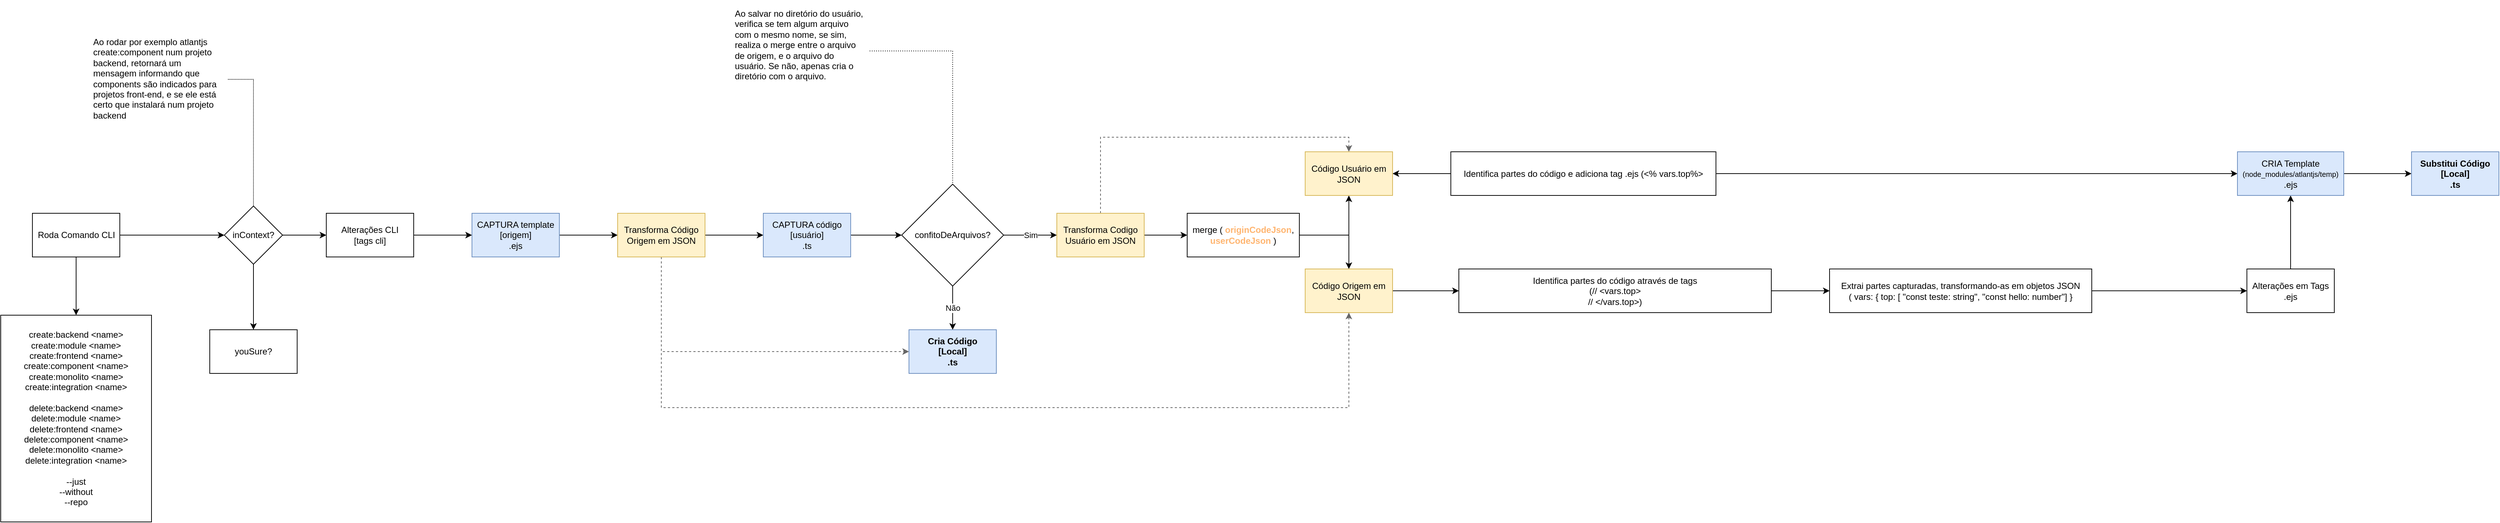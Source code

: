 <mxfile version="20.2.0" type="github">
  <diagram id="BnmF_AK0YvOshNtcrw-g" name="Página-1">
    <mxGraphModel dx="3195" dy="1173" grid="0" gridSize="10" guides="1" tooltips="1" connect="1" arrows="1" fold="1" page="0" pageScale="1" pageWidth="827" pageHeight="1169" math="0" shadow="0">
      <root>
        <mxCell id="0" />
        <mxCell id="1" parent="0" />
        <mxCell id="cyFt_1vXVeOcTQ0V9GpX-9" value="" style="edgeStyle=orthogonalEdgeStyle;rounded=0;orthogonalLoop=1;jettySize=auto;html=1;" edge="1" parent="1" source="cyFt_1vXVeOcTQ0V9GpX-1" target="cyFt_1vXVeOcTQ0V9GpX-8">
          <mxGeometry relative="1" as="geometry" />
        </mxCell>
        <mxCell id="cyFt_1vXVeOcTQ0V9GpX-63" style="edgeStyle=orthogonalEdgeStyle;rounded=0;orthogonalLoop=1;jettySize=auto;html=1;exitX=1;exitY=0.5;exitDx=0;exitDy=0;entryX=0.5;entryY=1;entryDx=0;entryDy=0;fontSize=10;startArrow=none;startFill=0;endArrow=classic;endFill=1;strokeWidth=1;" edge="1" parent="1" source="cyFt_1vXVeOcTQ0V9GpX-1" target="cyFt_1vXVeOcTQ0V9GpX-61">
          <mxGeometry relative="1" as="geometry" />
        </mxCell>
        <mxCell id="cyFt_1vXVeOcTQ0V9GpX-1" value="merge ( &lt;b&gt;&lt;font color=&quot;#ffb570&quot;&gt;originCodeJson&lt;/font&gt;&lt;/b&gt;, &lt;b&gt;&lt;font color=&quot;#ffb570&quot;&gt;userCodeJson&lt;/font&gt;&lt;/b&gt; )" style="rounded=0;whiteSpace=wrap;html=1;" vertex="1" parent="1">
          <mxGeometry x="813" y="46" width="154" height="60" as="geometry" />
        </mxCell>
        <mxCell id="cyFt_1vXVeOcTQ0V9GpX-60" style="edgeStyle=orthogonalEdgeStyle;rounded=0;orthogonalLoop=1;jettySize=auto;html=1;exitX=1;exitY=0.5;exitDx=0;exitDy=0;fontSize=10;startArrow=none;startFill=0;endArrow=classic;endFill=1;strokeWidth=1;" edge="1" parent="1" source="cyFt_1vXVeOcTQ0V9GpX-2" target="cyFt_1vXVeOcTQ0V9GpX-1">
          <mxGeometry relative="1" as="geometry" />
        </mxCell>
        <mxCell id="cyFt_1vXVeOcTQ0V9GpX-65" style="edgeStyle=orthogonalEdgeStyle;rounded=0;orthogonalLoop=1;jettySize=auto;html=1;exitX=0.5;exitY=0;exitDx=0;exitDy=0;entryX=0.5;entryY=0;entryDx=0;entryDy=0;fontSize=10;startArrow=none;startFill=0;endArrow=classic;endFill=1;strokeWidth=1;dashed=1;fillColor=#f5f5f5;strokeColor=#666666;" edge="1" parent="1" source="cyFt_1vXVeOcTQ0V9GpX-2" target="cyFt_1vXVeOcTQ0V9GpX-61">
          <mxGeometry relative="1" as="geometry" />
        </mxCell>
        <mxCell id="cyFt_1vXVeOcTQ0V9GpX-2" value="Transforma Codigo Usuário em JSON&lt;br&gt;" style="whiteSpace=wrap;html=1;rounded=0;fillColor=#fff2cc;strokeColor=#d6b656;" vertex="1" parent="1">
          <mxGeometry x="634" y="46" width="120" height="60" as="geometry" />
        </mxCell>
        <mxCell id="cyFt_1vXVeOcTQ0V9GpX-7" value="" style="edgeStyle=orthogonalEdgeStyle;rounded=0;orthogonalLoop=1;jettySize=auto;html=1;strokeWidth=1;" edge="1" parent="1" source="cyFt_1vXVeOcTQ0V9GpX-4" target="cyFt_1vXVeOcTQ0V9GpX-6">
          <mxGeometry relative="1" as="geometry" />
        </mxCell>
        <mxCell id="cyFt_1vXVeOcTQ0V9GpX-62" value="" style="edgeStyle=orthogonalEdgeStyle;rounded=0;orthogonalLoop=1;jettySize=auto;html=1;fontSize=10;startArrow=none;startFill=0;endArrow=classic;endFill=1;strokeWidth=1;" edge="1" parent="1" source="cyFt_1vXVeOcTQ0V9GpX-4" target="cyFt_1vXVeOcTQ0V9GpX-61">
          <mxGeometry relative="1" as="geometry" />
        </mxCell>
        <mxCell id="cyFt_1vXVeOcTQ0V9GpX-4" value="Identifica partes do código e adiciona tag .ejs (&amp;lt;% vars.top%&amp;gt;" style="whiteSpace=wrap;html=1;rounded=0;" vertex="1" parent="1">
          <mxGeometry x="1175" y="-38.5" width="364" height="60" as="geometry" />
        </mxCell>
        <mxCell id="cyFt_1vXVeOcTQ0V9GpX-32" style="edgeStyle=orthogonalEdgeStyle;rounded=0;orthogonalLoop=1;jettySize=auto;html=1;exitX=0.5;exitY=1;exitDx=0;exitDy=0;entryX=0.5;entryY=0;entryDx=0;entryDy=0;startArrow=classic;startFill=1;endArrow=none;endFill=0;" edge="1" parent="1" source="cyFt_1vXVeOcTQ0V9GpX-6" target="cyFt_1vXVeOcTQ0V9GpX-29">
          <mxGeometry relative="1" as="geometry" />
        </mxCell>
        <mxCell id="cyFt_1vXVeOcTQ0V9GpX-37" value="" style="edgeStyle=orthogonalEdgeStyle;rounded=0;orthogonalLoop=1;jettySize=auto;html=1;startArrow=none;startFill=0;endArrow=classic;endFill=1;strokeWidth=1;" edge="1" parent="1" source="cyFt_1vXVeOcTQ0V9GpX-6" target="cyFt_1vXVeOcTQ0V9GpX-36">
          <mxGeometry relative="1" as="geometry" />
        </mxCell>
        <mxCell id="cyFt_1vXVeOcTQ0V9GpX-6" value="CRIA Template&lt;br&gt;&lt;font style=&quot;font-size: 10px;&quot;&gt;(node_modules/atlantjs/temp)&lt;/font&gt;&lt;br&gt;.ejs" style="whiteSpace=wrap;html=1;rounded=0;fillColor=#dae8fc;strokeColor=#6c8ebf;" vertex="1" parent="1">
          <mxGeometry x="2255" y="-38.5" width="146" height="60" as="geometry" />
        </mxCell>
        <mxCell id="cyFt_1vXVeOcTQ0V9GpX-11" value="" style="edgeStyle=orthogonalEdgeStyle;rounded=0;orthogonalLoop=1;jettySize=auto;html=1;strokeWidth=1;" edge="1" parent="1" source="cyFt_1vXVeOcTQ0V9GpX-8" target="cyFt_1vXVeOcTQ0V9GpX-10">
          <mxGeometry relative="1" as="geometry" />
        </mxCell>
        <mxCell id="cyFt_1vXVeOcTQ0V9GpX-8" value="Código Origem em JSON" style="whiteSpace=wrap;html=1;rounded=0;fillColor=#fff2cc;strokeColor=#d6b656;" vertex="1" parent="1">
          <mxGeometry x="975" y="122.5" width="120" height="60" as="geometry" />
        </mxCell>
        <mxCell id="cyFt_1vXVeOcTQ0V9GpX-13" value="" style="edgeStyle=orthogonalEdgeStyle;rounded=0;orthogonalLoop=1;jettySize=auto;html=1;strokeWidth=1;" edge="1" parent="1" source="cyFt_1vXVeOcTQ0V9GpX-10" target="cyFt_1vXVeOcTQ0V9GpX-12">
          <mxGeometry relative="1" as="geometry" />
        </mxCell>
        <mxCell id="cyFt_1vXVeOcTQ0V9GpX-10" value="Identifica partes do código através de tags &lt;br&gt;(// &amp;lt;vars.top&amp;gt;&lt;br&gt;// &amp;lt;/vars.top&amp;gt;)" style="whiteSpace=wrap;html=1;rounded=0;" vertex="1" parent="1">
          <mxGeometry x="1186" y="122.5" width="429" height="60" as="geometry" />
        </mxCell>
        <mxCell id="cyFt_1vXVeOcTQ0V9GpX-30" value="" style="edgeStyle=orthogonalEdgeStyle;rounded=0;orthogonalLoop=1;jettySize=auto;html=1;strokeWidth=1;" edge="1" parent="1" source="cyFt_1vXVeOcTQ0V9GpX-12" target="cyFt_1vXVeOcTQ0V9GpX-29">
          <mxGeometry relative="1" as="geometry" />
        </mxCell>
        <mxCell id="cyFt_1vXVeOcTQ0V9GpX-12" value="Extrai partes capturadas, transformando-as em objetos JSON&lt;br&gt;( vars: { top: [ &quot;const teste: string&quot;, &quot;const hello: number&quot;] }" style="whiteSpace=wrap;html=1;rounded=0;" vertex="1" parent="1">
          <mxGeometry x="1695" y="122.5" width="360" height="60" as="geometry" />
        </mxCell>
        <mxCell id="cyFt_1vXVeOcTQ0V9GpX-22" value="" style="edgeStyle=orthogonalEdgeStyle;rounded=0;orthogonalLoop=1;jettySize=auto;html=1;" edge="1" parent="1" source="cyFt_1vXVeOcTQ0V9GpX-17" target="cyFt_1vXVeOcTQ0V9GpX-21">
          <mxGeometry relative="1" as="geometry" />
        </mxCell>
        <mxCell id="cyFt_1vXVeOcTQ0V9GpX-51" value="" style="edgeStyle=orthogonalEdgeStyle;rounded=0;orthogonalLoop=1;jettySize=auto;html=1;fontSize=12;startArrow=classic;startFill=1;endArrow=none;endFill=0;strokeWidth=1;" edge="1" parent="1" source="cyFt_1vXVeOcTQ0V9GpX-17" target="cyFt_1vXVeOcTQ0V9GpX-50">
          <mxGeometry relative="1" as="geometry" />
        </mxCell>
        <mxCell id="cyFt_1vXVeOcTQ0V9GpX-55" style="edgeStyle=orthogonalEdgeStyle;rounded=0;orthogonalLoop=1;jettySize=auto;html=1;exitX=0.5;exitY=1;exitDx=0;exitDy=0;entryX=0;entryY=0.5;entryDx=0;entryDy=0;fontSize=12;startArrow=none;startFill=0;endArrow=classic;endFill=1;strokeWidth=1;dashed=1;fillColor=#f5f5f5;strokeColor=#666666;" edge="1" parent="1" source="cyFt_1vXVeOcTQ0V9GpX-17" target="cyFt_1vXVeOcTQ0V9GpX-25">
          <mxGeometry relative="1" as="geometry" />
        </mxCell>
        <mxCell id="cyFt_1vXVeOcTQ0V9GpX-64" style="edgeStyle=orthogonalEdgeStyle;rounded=0;orthogonalLoop=1;jettySize=auto;html=1;exitX=0.5;exitY=1;exitDx=0;exitDy=0;entryX=0.5;entryY=1;entryDx=0;entryDy=0;fontSize=10;startArrow=none;startFill=0;endArrow=classic;endFill=1;strokeWidth=1;dashed=1;fillColor=#f5f5f5;strokeColor=#666666;" edge="1" parent="1" source="cyFt_1vXVeOcTQ0V9GpX-17" target="cyFt_1vXVeOcTQ0V9GpX-8">
          <mxGeometry relative="1" as="geometry">
            <Array as="points">
              <mxPoint x="91" y="313" />
              <mxPoint x="1035" y="313" />
            </Array>
          </mxGeometry>
        </mxCell>
        <mxCell id="cyFt_1vXVeOcTQ0V9GpX-17" value="Transforma Código Origem em JSON" style="whiteSpace=wrap;html=1;rounded=0;fillColor=#fff2cc;strokeColor=#d6b656;" vertex="1" parent="1">
          <mxGeometry x="31" y="46" width="120" height="60" as="geometry" />
        </mxCell>
        <mxCell id="cyFt_1vXVeOcTQ0V9GpX-24" value="" style="edgeStyle=orthogonalEdgeStyle;rounded=0;orthogonalLoop=1;jettySize=auto;html=1;" edge="1" parent="1" source="cyFt_1vXVeOcTQ0V9GpX-21" target="cyFt_1vXVeOcTQ0V9GpX-23">
          <mxGeometry relative="1" as="geometry" />
        </mxCell>
        <mxCell id="cyFt_1vXVeOcTQ0V9GpX-21" value="CAPTURA código&lt;br&gt;[usuário]&lt;br&gt;.ts" style="whiteSpace=wrap;html=1;rounded=0;fillColor=#dae8fc;strokeColor=#6c8ebf;" vertex="1" parent="1">
          <mxGeometry x="231" y="46" width="120" height="60" as="geometry" />
        </mxCell>
        <mxCell id="cyFt_1vXVeOcTQ0V9GpX-26" value="Não" style="edgeStyle=orthogonalEdgeStyle;rounded=0;orthogonalLoop=1;jettySize=auto;html=1;" edge="1" parent="1" source="cyFt_1vXVeOcTQ0V9GpX-23" target="cyFt_1vXVeOcTQ0V9GpX-25">
          <mxGeometry relative="1" as="geometry" />
        </mxCell>
        <mxCell id="cyFt_1vXVeOcTQ0V9GpX-28" value="Sim" style="edgeStyle=orthogonalEdgeStyle;rounded=0;orthogonalLoop=1;jettySize=auto;html=1;" edge="1" parent="1" source="cyFt_1vXVeOcTQ0V9GpX-23" target="cyFt_1vXVeOcTQ0V9GpX-2">
          <mxGeometry relative="1" as="geometry">
            <mxPoint x="591" y="76" as="targetPoint" />
          </mxGeometry>
        </mxCell>
        <mxCell id="cyFt_1vXVeOcTQ0V9GpX-23" value="confitoDeArquivos?" style="rhombus;whiteSpace=wrap;html=1;rounded=0;" vertex="1" parent="1">
          <mxGeometry x="421" y="6" width="140" height="140" as="geometry" />
        </mxCell>
        <mxCell id="cyFt_1vXVeOcTQ0V9GpX-25" value="Cria Código&lt;br&gt;[Local]&lt;br&gt;.ts" style="whiteSpace=wrap;html=1;rounded=0;fillColor=#dae8fc;strokeColor=#6c8ebf;fontStyle=1" vertex="1" parent="1">
          <mxGeometry x="431" y="206" width="120" height="60" as="geometry" />
        </mxCell>
        <mxCell id="cyFt_1vXVeOcTQ0V9GpX-29" value="Alterações em Tags .ejs" style="whiteSpace=wrap;html=1;rounded=0;" vertex="1" parent="1">
          <mxGeometry x="2268" y="122.5" width="120" height="60" as="geometry" />
        </mxCell>
        <mxCell id="cyFt_1vXVeOcTQ0V9GpX-36" value="Substitui Código&lt;br&gt;[Local]&lt;br&gt;.ts" style="whiteSpace=wrap;html=1;rounded=0;fillColor=#dae8fc;strokeColor=#6c8ebf;fontStyle=1" vertex="1" parent="1">
          <mxGeometry x="2494" y="-38.5" width="120" height="60" as="geometry" />
        </mxCell>
        <mxCell id="cyFt_1vXVeOcTQ0V9GpX-41" style="edgeStyle=orthogonalEdgeStyle;rounded=0;orthogonalLoop=1;jettySize=auto;html=1;exitX=1;exitY=0.5;exitDx=0;exitDy=0;dashed=1;startArrow=none;startFill=0;endArrow=none;endFill=0;strokeWidth=1;dashPattern=1 2;" edge="1" parent="1" source="cyFt_1vXVeOcTQ0V9GpX-40" target="cyFt_1vXVeOcTQ0V9GpX-23">
          <mxGeometry relative="1" as="geometry" />
        </mxCell>
        <mxCell id="cyFt_1vXVeOcTQ0V9GpX-40" value="&lt;p style=&quot;line-height: 1.2;&quot;&gt;&lt;/p&gt;&lt;p&gt;&lt;span style=&quot;background-color: initial; font-weight: normal; line-height: 1;&quot;&gt;&lt;font style=&quot;font-size: 12px;&quot;&gt;Ao salvar no diretório do usuário, verifica se tem algum arquivo com o mesmo nome, se sim, realiza o merge entre o arquivo de origem, e o arquivo do usuário. Se não, apenas cria o diretório com o arquivo.&lt;/font&gt;&lt;/span&gt;&lt;/p&gt;&lt;p&gt;&lt;/p&gt;" style="text;html=1;strokeColor=none;fillColor=none;spacing=5;spacingTop=-20;whiteSpace=wrap;overflow=hidden;rounded=0;align=left;" vertex="1" parent="1">
          <mxGeometry x="187" y="-237" width="190" height="120" as="geometry" />
        </mxCell>
        <mxCell id="cyFt_1vXVeOcTQ0V9GpX-44" value="" style="edgeStyle=orthogonalEdgeStyle;rounded=0;orthogonalLoop=1;jettySize=auto;html=1;fontSize=12;startArrow=none;startFill=0;endArrow=classic;endFill=1;strokeWidth=1;" edge="1" parent="1" source="cyFt_1vXVeOcTQ0V9GpX-42" target="cyFt_1vXVeOcTQ0V9GpX-43">
          <mxGeometry relative="1" as="geometry" />
        </mxCell>
        <mxCell id="cyFt_1vXVeOcTQ0V9GpX-59" value="" style="edgeStyle=orthogonalEdgeStyle;rounded=0;orthogonalLoop=1;jettySize=auto;html=1;fontSize=10;startArrow=none;startFill=0;endArrow=classic;endFill=1;strokeWidth=1;" edge="1" parent="1" source="cyFt_1vXVeOcTQ0V9GpX-42" target="cyFt_1vXVeOcTQ0V9GpX-58">
          <mxGeometry relative="1" as="geometry" />
        </mxCell>
        <mxCell id="cyFt_1vXVeOcTQ0V9GpX-42" value="Roda Comando CLI" style="whiteSpace=wrap;html=1;fontSize=12;" vertex="1" parent="1">
          <mxGeometry x="-772.5" y="46" width="120" height="60" as="geometry" />
        </mxCell>
        <mxCell id="cyFt_1vXVeOcTQ0V9GpX-49" value="" style="edgeStyle=orthogonalEdgeStyle;rounded=0;orthogonalLoop=1;jettySize=auto;html=1;fontSize=12;startArrow=none;startFill=0;endArrow=classic;endFill=1;strokeWidth=1;" edge="1" parent="1" source="cyFt_1vXVeOcTQ0V9GpX-43" target="cyFt_1vXVeOcTQ0V9GpX-48">
          <mxGeometry relative="1" as="geometry" />
        </mxCell>
        <mxCell id="cyFt_1vXVeOcTQ0V9GpX-53" value="" style="edgeStyle=orthogonalEdgeStyle;rounded=0;orthogonalLoop=1;jettySize=auto;html=1;fontSize=12;startArrow=none;startFill=0;endArrow=classic;endFill=1;strokeWidth=1;" edge="1" parent="1" source="cyFt_1vXVeOcTQ0V9GpX-43" target="cyFt_1vXVeOcTQ0V9GpX-52">
          <mxGeometry relative="1" as="geometry" />
        </mxCell>
        <mxCell id="cyFt_1vXVeOcTQ0V9GpX-43" value="inContext?" style="rhombus;whiteSpace=wrap;html=1;" vertex="1" parent="1">
          <mxGeometry x="-509" y="36" width="80" height="80" as="geometry" />
        </mxCell>
        <mxCell id="cyFt_1vXVeOcTQ0V9GpX-46" style="edgeStyle=orthogonalEdgeStyle;rounded=0;orthogonalLoop=1;jettySize=auto;html=1;exitX=1;exitY=0.5;exitDx=0;exitDy=0;dashed=1;fontSize=12;startArrow=none;startFill=0;endArrow=none;endFill=0;strokeWidth=1;dashPattern=1 1;" edge="1" parent="1" source="cyFt_1vXVeOcTQ0V9GpX-45" target="cyFt_1vXVeOcTQ0V9GpX-43">
          <mxGeometry relative="1" as="geometry" />
        </mxCell>
        <mxCell id="cyFt_1vXVeOcTQ0V9GpX-45" value="&lt;p style=&quot;line-height: 1.2;&quot;&gt;&lt;/p&gt;&lt;p&gt;&lt;span style=&quot;background-color: initial; font-weight: normal; line-height: 1;&quot;&gt;&lt;font style=&quot;font-size: 12px;&quot;&gt;Ao rodar por exemplo atlantjs create:component num projeto backend, retornará um mensagem informando que components são indicados para projetos front-end, e se ele está certo que instalará num projeto backend&lt;/font&gt;&lt;/span&gt;&lt;/p&gt;&lt;p&gt;&lt;/p&gt;" style="text;html=1;strokeColor=none;fillColor=none;spacing=5;spacingTop=-20;whiteSpace=wrap;overflow=hidden;rounded=0;align=left;" vertex="1" parent="1">
          <mxGeometry x="-694" y="-198" width="190" height="120" as="geometry" />
        </mxCell>
        <mxCell id="cyFt_1vXVeOcTQ0V9GpX-48" value="youSure?" style="whiteSpace=wrap;html=1;" vertex="1" parent="1">
          <mxGeometry x="-529" y="206" width="120" height="60" as="geometry" />
        </mxCell>
        <mxCell id="cyFt_1vXVeOcTQ0V9GpX-50" value="CAPTURA template&lt;br&gt;[origem]&lt;br&gt;.ejs" style="whiteSpace=wrap;html=1;fillColor=#dae8fc;strokeColor=#6c8ebf;rounded=0;" vertex="1" parent="1">
          <mxGeometry x="-169" y="46" width="120" height="60" as="geometry" />
        </mxCell>
        <mxCell id="cyFt_1vXVeOcTQ0V9GpX-54" style="edgeStyle=orthogonalEdgeStyle;rounded=0;orthogonalLoop=1;jettySize=auto;html=1;exitX=1;exitY=0.5;exitDx=0;exitDy=0;entryX=0;entryY=0.5;entryDx=0;entryDy=0;fontSize=12;startArrow=none;startFill=0;endArrow=classic;endFill=1;strokeWidth=1;" edge="1" parent="1" source="cyFt_1vXVeOcTQ0V9GpX-52" target="cyFt_1vXVeOcTQ0V9GpX-50">
          <mxGeometry relative="1" as="geometry" />
        </mxCell>
        <mxCell id="cyFt_1vXVeOcTQ0V9GpX-52" value="Alterações CLI&lt;br&gt;[tags cli]" style="whiteSpace=wrap;html=1;" vertex="1" parent="1">
          <mxGeometry x="-369" y="46" width="120" height="60" as="geometry" />
        </mxCell>
        <mxCell id="cyFt_1vXVeOcTQ0V9GpX-58" value="create:backend &amp;lt;name&amp;gt;&lt;br&gt;create:module &amp;lt;name&amp;gt;&lt;br&gt;create:frontend &amp;lt;name&amp;gt;&lt;br&gt;create:component &amp;lt;name&amp;gt;&lt;br&gt;create:monolito &amp;lt;name&amp;gt;&lt;br&gt;create:integration &amp;lt;name&amp;gt;&lt;br&gt;&lt;br&gt;delete:backend &amp;lt;name&amp;gt;&lt;br&gt;delete:module &amp;lt;name&amp;gt;&lt;br&gt;delete:frontend &amp;lt;name&amp;gt;&lt;br&gt;delete:component &amp;lt;name&amp;gt;&lt;br&gt;delete:monolito &amp;lt;name&amp;gt;&lt;br&gt;delete:integration &amp;lt;name&amp;gt;&lt;br&gt;&lt;br&gt;--just&lt;br&gt;--without&lt;br&gt;--repo&lt;br&gt;" style="whiteSpace=wrap;html=1;" vertex="1" parent="1">
          <mxGeometry x="-816" y="186" width="207" height="284" as="geometry" />
        </mxCell>
        <mxCell id="cyFt_1vXVeOcTQ0V9GpX-61" value="Código Usuário em JSON" style="whiteSpace=wrap;html=1;rounded=0;fillColor=#fff2cc;strokeColor=#d6b656;" vertex="1" parent="1">
          <mxGeometry x="975" y="-38.5" width="120" height="60" as="geometry" />
        </mxCell>
      </root>
    </mxGraphModel>
  </diagram>
</mxfile>
